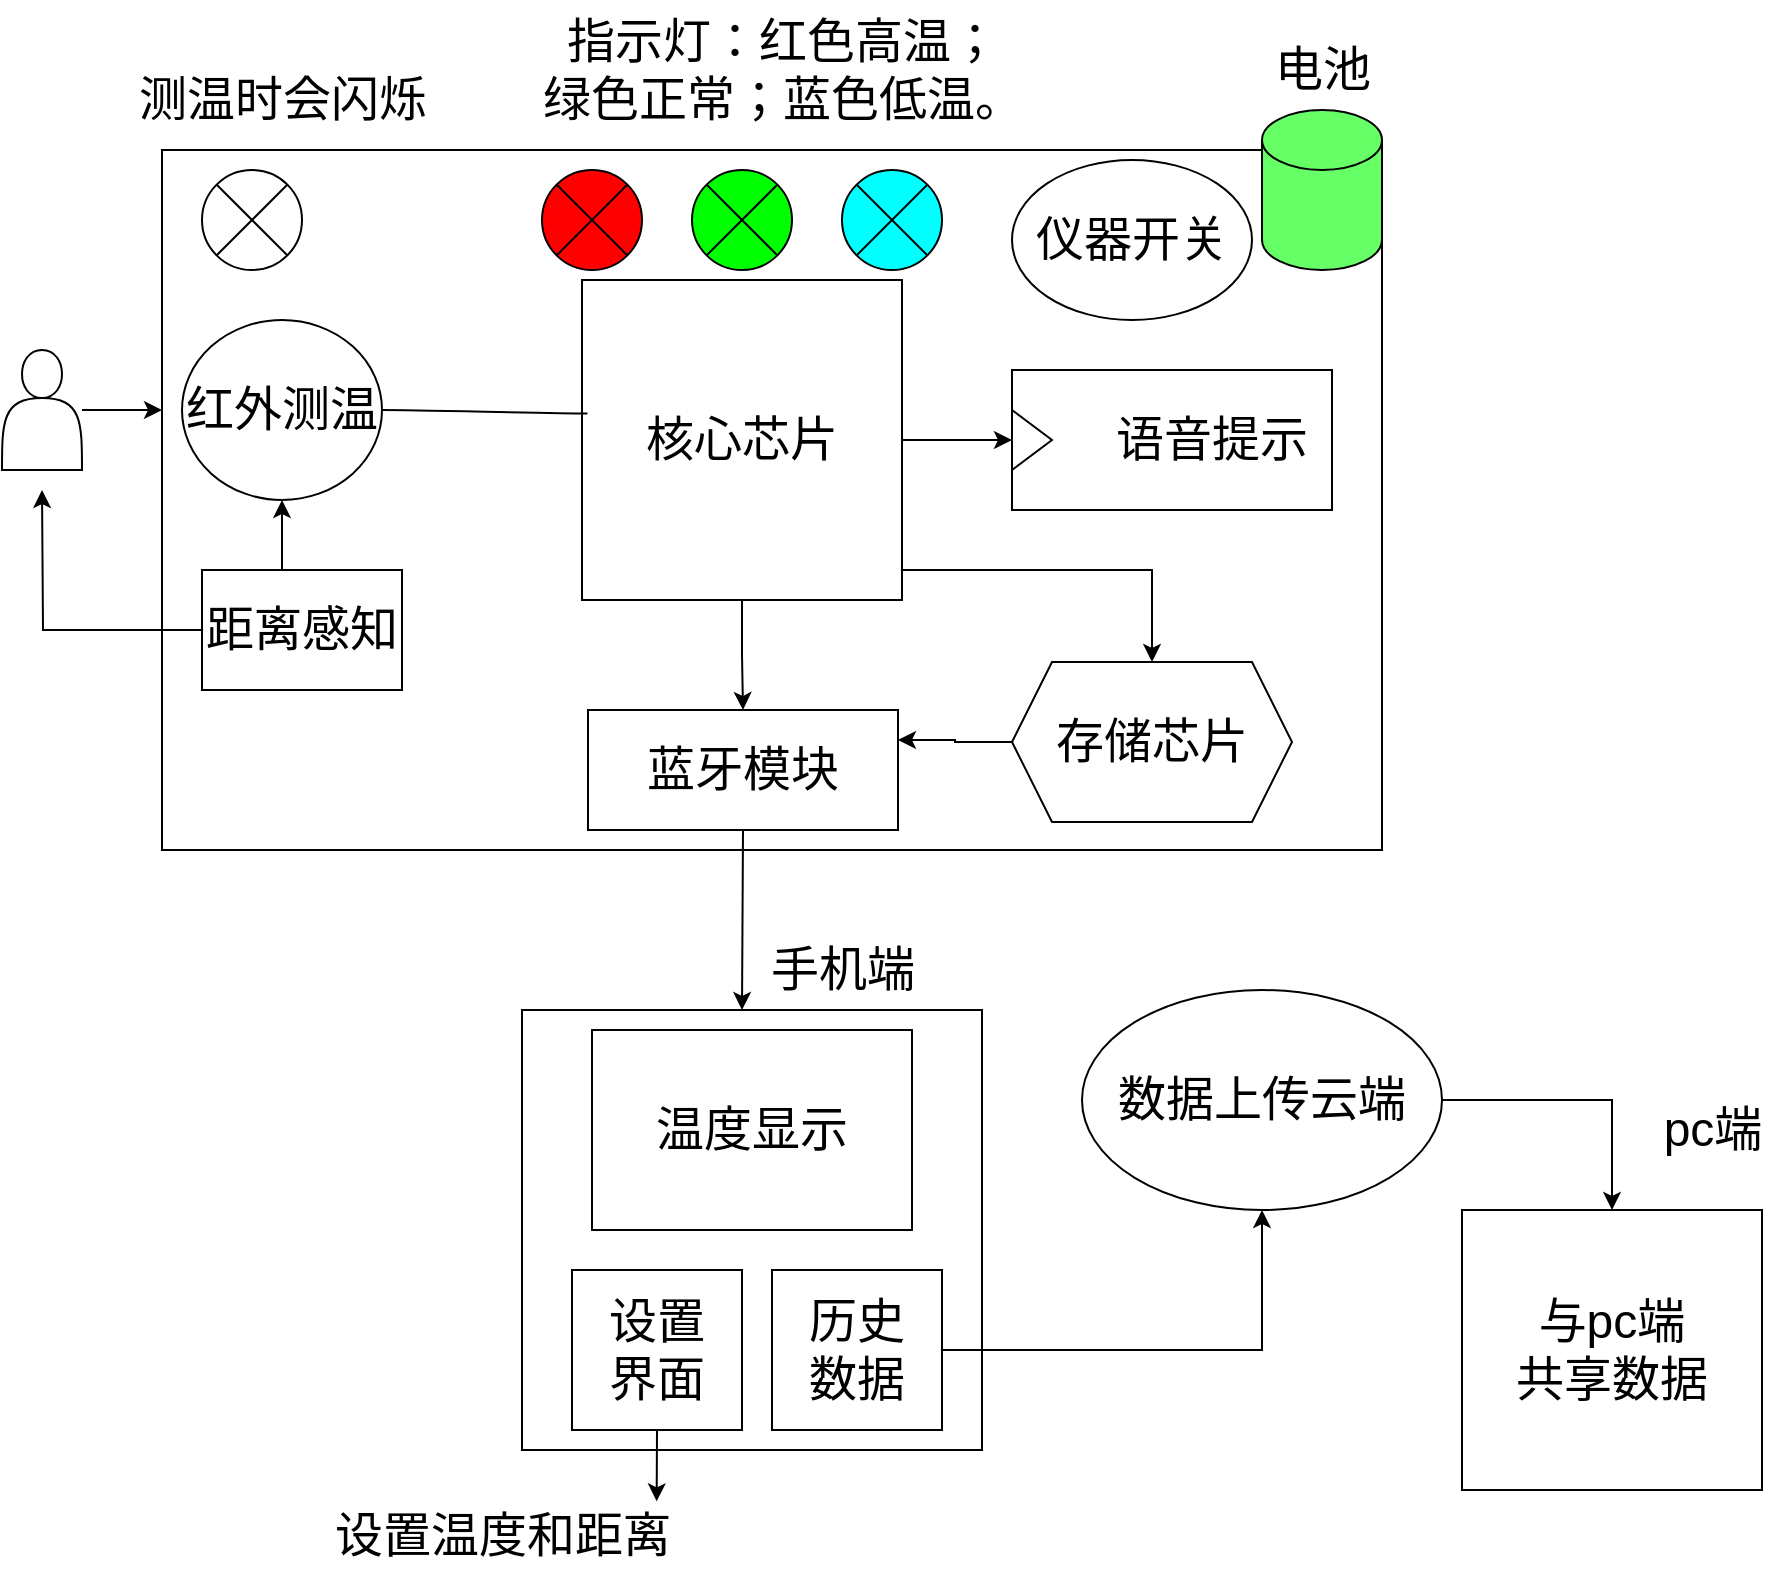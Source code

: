 <mxfile version="24.0.7" type="github">
  <diagram name="Page-1" id="2a216829-ef6e-dabb-86c1-c78162f3ba2b">
    <mxGraphModel dx="2227" dy="1282" grid="0" gridSize="500" guides="1" tooltips="1" connect="1" arrows="1" fold="0" page="0" pageScale="1" pageWidth="850" pageHeight="1100" background="none" math="0" shadow="0">
      <root>
        <mxCell id="0" />
        <mxCell id="1" parent="0" />
        <mxCell id="-mKgr95Z99W6VE-P67Nl-3" value="" style="edgeStyle=orthogonalEdgeStyle;rounded=0;orthogonalLoop=1;jettySize=auto;html=1;" parent="1" source="-mKgr95Z99W6VE-P67Nl-1" target="-mKgr95Z99W6VE-P67Nl-2" edge="1">
          <mxGeometry relative="1" as="geometry">
            <Array as="points">
              <mxPoint x="110" y="361" />
              <mxPoint x="110" y="361" />
            </Array>
          </mxGeometry>
        </mxCell>
        <mxCell id="-mKgr95Z99W6VE-P67Nl-1" value="" style="shape=actor;whiteSpace=wrap;html=1;" parent="1" vertex="1">
          <mxGeometry y="331" width="40" height="60" as="geometry" />
        </mxCell>
        <mxCell id="-mKgr95Z99W6VE-P67Nl-2" value="" style="whiteSpace=wrap;html=1;" parent="1" vertex="1">
          <mxGeometry x="80" y="231" width="610" height="350" as="geometry" />
        </mxCell>
        <mxCell id="-mKgr95Z99W6VE-P67Nl-4" value="&lt;font style=&quot;font-size: 24px;&quot;&gt;红外测温&lt;/font&gt;" style="ellipse;whiteSpace=wrap;html=1;align=center;newEdgeStyle={&quot;edgeStyle&quot;:&quot;entityRelationEdgeStyle&quot;,&quot;startArrow&quot;:&quot;none&quot;,&quot;endArrow&quot;:&quot;none&quot;,&quot;segment&quot;:10,&quot;curved&quot;:1,&quot;sourcePerimeterSpacing&quot;:0,&quot;targetPerimeterSpacing&quot;:0};treeFolding=1;treeMoving=1;" parent="1" vertex="1">
          <mxGeometry x="90" y="316" width="100" height="90" as="geometry" />
        </mxCell>
        <mxCell id="-mKgr95Z99W6VE-P67Nl-6" value="" style="shape=cylinder3;whiteSpace=wrap;html=1;boundedLbl=1;backgroundOutline=1;size=15;fillColor=#66FF66;" parent="1" vertex="1">
          <mxGeometry x="630" y="211" width="60" height="80" as="geometry" />
        </mxCell>
        <mxCell id="-mKgr95Z99W6VE-P67Nl-7" value="&lt;font style=&quot;font-size: 24px;&quot;&gt;电池&lt;/font&gt;" style="text;html=1;align=center;verticalAlign=middle;resizable=0;points=[];autosize=1;strokeColor=none;fillColor=none;" parent="1" vertex="1">
          <mxGeometry x="625" y="171" width="70" height="40" as="geometry" />
        </mxCell>
        <mxCell id="-mKgr95Z99W6VE-P67Nl-8" value="" style="shape=sumEllipse;perimeter=ellipsePerimeter;whiteSpace=wrap;html=1;backgroundOutline=1;" parent="1" vertex="1">
          <mxGeometry x="100" y="241" width="50" height="50" as="geometry" />
        </mxCell>
        <mxCell id="-mKgr95Z99W6VE-P67Nl-9" value="&lt;div&gt;&lt;font style=&quot;font-size: 24px;&quot;&gt;测温时会闪烁&lt;/font&gt;&lt;/div&gt;" style="text;html=1;align=center;verticalAlign=middle;resizable=0;points=[];autosize=1;strokeColor=none;fillColor=none;" parent="1" vertex="1">
          <mxGeometry x="55" y="186" width="170" height="40" as="geometry" />
        </mxCell>
        <mxCell id="-mKgr95Z99W6VE-P67Nl-28" style="edgeStyle=orthogonalEdgeStyle;rounded=0;orthogonalLoop=1;jettySize=auto;html=1;exitX=1;exitY=0.5;exitDx=0;exitDy=0;entryX=0;entryY=0.5;entryDx=0;entryDy=0;" parent="1" source="-mKgr95Z99W6VE-P67Nl-11" target="-mKgr95Z99W6VE-P67Nl-26" edge="1">
          <mxGeometry relative="1" as="geometry" />
        </mxCell>
        <mxCell id="-mKgr95Z99W6VE-P67Nl-38" style="edgeStyle=orthogonalEdgeStyle;rounded=0;orthogonalLoop=1;jettySize=auto;html=1;exitX=0.5;exitY=1;exitDx=0;exitDy=0;entryX=0.5;entryY=0;entryDx=0;entryDy=0;" parent="1" source="-mKgr95Z99W6VE-P67Nl-11" target="-mKgr95Z99W6VE-P67Nl-25" edge="1">
          <mxGeometry relative="1" as="geometry" />
        </mxCell>
        <mxCell id="-mKgr95Z99W6VE-P67Nl-41" style="edgeStyle=orthogonalEdgeStyle;rounded=0;orthogonalLoop=1;jettySize=auto;html=1;exitX=1;exitY=0.75;exitDx=0;exitDy=0;entryX=0.5;entryY=0;entryDx=0;entryDy=0;" parent="1" source="-mKgr95Z99W6VE-P67Nl-11" target="-mKgr95Z99W6VE-P67Nl-39" edge="1">
          <mxGeometry relative="1" as="geometry">
            <Array as="points">
              <mxPoint x="450" y="441" />
              <mxPoint x="575" y="441" />
            </Array>
          </mxGeometry>
        </mxCell>
        <mxCell id="-mKgr95Z99W6VE-P67Nl-11" value="&lt;font style=&quot;font-size: 24px;&quot;&gt;核心芯片&lt;/font&gt;" style="whiteSpace=wrap;html=1;aspect=fixed;" parent="1" vertex="1">
          <mxGeometry x="290" y="296" width="160" height="160" as="geometry" />
        </mxCell>
        <mxCell id="-mKgr95Z99W6VE-P67Nl-36" style="edgeStyle=orthogonalEdgeStyle;rounded=0;orthogonalLoop=1;jettySize=auto;html=1;exitX=0;exitY=0.5;exitDx=0;exitDy=0;" parent="1" source="-mKgr95Z99W6VE-P67Nl-12" edge="1">
          <mxGeometry relative="1" as="geometry">
            <mxPoint x="20" y="401" as="targetPoint" />
          </mxGeometry>
        </mxCell>
        <mxCell id="-mKgr95Z99W6VE-P67Nl-37" style="edgeStyle=orthogonalEdgeStyle;rounded=0;orthogonalLoop=1;jettySize=auto;html=1;exitX=0.5;exitY=0;exitDx=0;exitDy=0;entryX=0.5;entryY=1;entryDx=0;entryDy=0;" parent="1" source="-mKgr95Z99W6VE-P67Nl-12" target="-mKgr95Z99W6VE-P67Nl-4" edge="1">
          <mxGeometry relative="1" as="geometry" />
        </mxCell>
        <mxCell id="-mKgr95Z99W6VE-P67Nl-12" value="&lt;font style=&quot;font-size: 24px;&quot;&gt;距离感知&lt;/font&gt;" style="rounded=0;whiteSpace=wrap;html=1;" parent="1" vertex="1">
          <mxGeometry x="100" y="441" width="100" height="60" as="geometry" />
        </mxCell>
        <mxCell id="-mKgr95Z99W6VE-P67Nl-13" value="" style="shape=sumEllipse;perimeter=ellipsePerimeter;whiteSpace=wrap;html=1;backgroundOutline=1;strokeColor=#000000;shadow=0;fillColor=#FF0000;" parent="1" vertex="1">
          <mxGeometry x="270" y="241" width="50" height="50" as="geometry" />
        </mxCell>
        <mxCell id="-mKgr95Z99W6VE-P67Nl-15" value="" style="shape=sumEllipse;perimeter=ellipsePerimeter;whiteSpace=wrap;html=1;backgroundOutline=1;strokeColor=#000000;fillColor=#00FF00;" parent="1" vertex="1">
          <mxGeometry x="345" y="241" width="50" height="50" as="geometry" />
        </mxCell>
        <mxCell id="-mKgr95Z99W6VE-P67Nl-16" value="" style="shape=sumEllipse;perimeter=ellipsePerimeter;whiteSpace=wrap;html=1;backgroundOutline=1;strokeColor=#000000;fillColor=#00FFFF;" parent="1" vertex="1">
          <mxGeometry x="420" y="241" width="50" height="50" as="geometry" />
        </mxCell>
        <mxCell id="-mKgr95Z99W6VE-P67Nl-18" value="&lt;font style=&quot;font-size: 24px;&quot;&gt;指示灯：&lt;/font&gt;&lt;span style=&quot;font-size: 24px; background-color: initial;&quot;&gt;红色高温；&lt;/span&gt;&lt;div&gt;&lt;div&gt;&lt;font style=&quot;font-size: 24px;&quot;&gt;绿色正常；&lt;/font&gt;&lt;span style=&quot;font-size: 24px; background-color: initial;&quot;&gt;蓝色低温。&lt;/span&gt;&lt;/div&gt;&lt;/div&gt;" style="text;html=1;align=center;verticalAlign=middle;resizable=0;points=[];autosize=1;strokeColor=none;fillColor=none;" parent="1" vertex="1">
          <mxGeometry x="260" y="156" width="260" height="70" as="geometry" />
        </mxCell>
        <mxCell id="-mKgr95Z99W6VE-P67Nl-19" value="&lt;font style=&quot;font-size: 24px;&quot;&gt;仪器开关&lt;/font&gt;" style="ellipse;whiteSpace=wrap;html=1;" parent="1" vertex="1">
          <mxGeometry x="505" y="236" width="120" height="80" as="geometry" />
        </mxCell>
        <mxCell id="-mKgr95Z99W6VE-P67Nl-22" style="edgeStyle=entityRelationEdgeStyle;rounded=0;orthogonalLoop=1;jettySize=auto;html=1;startArrow=none;endArrow=none;segment=10;curved=1;sourcePerimeterSpacing=0;targetPerimeterSpacing=0;exitX=1;exitY=0.5;exitDx=0;exitDy=0;entryX=0.017;entryY=0.417;entryDx=0;entryDy=0;entryPerimeter=0;" parent="1" source="-mKgr95Z99W6VE-P67Nl-4" target="-mKgr95Z99W6VE-P67Nl-11" edge="1">
          <mxGeometry relative="1" as="geometry" />
        </mxCell>
        <mxCell id="-mKgr95Z99W6VE-P67Nl-43" style="edgeStyle=orthogonalEdgeStyle;rounded=0;orthogonalLoop=1;jettySize=auto;html=1;exitX=0.5;exitY=1;exitDx=0;exitDy=0;" parent="1" source="-mKgr95Z99W6VE-P67Nl-25" edge="1">
          <mxGeometry relative="1" as="geometry">
            <mxPoint x="370" y="661" as="targetPoint" />
          </mxGeometry>
        </mxCell>
        <mxCell id="-mKgr95Z99W6VE-P67Nl-25" value="&lt;font style=&quot;font-size: 24px;&quot;&gt;蓝牙模块&lt;/font&gt;" style="rounded=0;whiteSpace=wrap;html=1;" parent="1" vertex="1">
          <mxGeometry x="293" y="511" width="155" height="60" as="geometry" />
        </mxCell>
        <mxCell id="-mKgr95Z99W6VE-P67Nl-26" value="&lt;font style=&quot;font-size: 24px;&quot;&gt;&amp;nbsp; &amp;nbsp; &amp;nbsp; 语音提示&lt;/font&gt;" style="html=1;whiteSpace=wrap;container=1;recursiveResize=0;collapsible=0;" parent="1" vertex="1">
          <mxGeometry x="505" y="341" width="160" height="70" as="geometry" />
        </mxCell>
        <mxCell id="-mKgr95Z99W6VE-P67Nl-27" value="" style="triangle;html=1;whiteSpace=wrap;" parent="-mKgr95Z99W6VE-P67Nl-26" vertex="1">
          <mxGeometry y="20" width="20" height="30" as="geometry" />
        </mxCell>
        <mxCell id="-mKgr95Z99W6VE-P67Nl-42" style="edgeStyle=orthogonalEdgeStyle;rounded=0;orthogonalLoop=1;jettySize=auto;html=1;exitX=0;exitY=0.5;exitDx=0;exitDy=0;entryX=1;entryY=0.25;entryDx=0;entryDy=0;" parent="1" source="-mKgr95Z99W6VE-P67Nl-39" target="-mKgr95Z99W6VE-P67Nl-25" edge="1">
          <mxGeometry relative="1" as="geometry" />
        </mxCell>
        <mxCell id="-mKgr95Z99W6VE-P67Nl-39" value="&lt;font style=&quot;font-size: 24px;&quot;&gt;存储芯片&lt;/font&gt;" style="shape=hexagon;perimeter=hexagonPerimeter2;whiteSpace=wrap;html=1;fixedSize=1;" parent="1" vertex="1">
          <mxGeometry x="505" y="487" width="140" height="80" as="geometry" />
        </mxCell>
        <mxCell id="-mKgr95Z99W6VE-P67Nl-44" value="" style="rounded=0;whiteSpace=wrap;html=1;" parent="1" vertex="1">
          <mxGeometry x="260" y="661" width="230" height="220" as="geometry" />
        </mxCell>
        <mxCell id="-mKgr95Z99W6VE-P67Nl-46" value="&lt;font style=&quot;font-size: 24px;&quot;&gt;手机端&lt;/font&gt;" style="text;html=1;align=center;verticalAlign=middle;resizable=0;points=[];autosize=1;strokeColor=none;fillColor=none;" parent="1" vertex="1">
          <mxGeometry x="370" y="621" width="100" height="40" as="geometry" />
        </mxCell>
        <mxCell id="-mKgr95Z99W6VE-P67Nl-47" value="&lt;font style=&quot;font-size: 24px;&quot;&gt;温度显示&lt;/font&gt;" style="rounded=0;whiteSpace=wrap;html=1;" parent="1" vertex="1">
          <mxGeometry x="295" y="671" width="160" height="100" as="geometry" />
        </mxCell>
        <mxCell id="-mKgr95Z99W6VE-P67Nl-55" style="edgeStyle=orthogonalEdgeStyle;rounded=0;orthogonalLoop=1;jettySize=auto;html=1;exitX=1;exitY=0.5;exitDx=0;exitDy=0;entryX=0.5;entryY=1;entryDx=0;entryDy=0;" parent="1" source="-mKgr95Z99W6VE-P67Nl-49" target="-mKgr95Z99W6VE-P67Nl-54" edge="1">
          <mxGeometry relative="1" as="geometry" />
        </mxCell>
        <mxCell id="-mKgr95Z99W6VE-P67Nl-49" value="&lt;font style=&quot;font-size: 24px;&quot;&gt;历史&lt;/font&gt;&lt;div&gt;&lt;font style=&quot;font-size: 24px;&quot;&gt;数据&lt;/font&gt;&lt;/div&gt;" style="rounded=0;whiteSpace=wrap;html=1;" parent="1" vertex="1">
          <mxGeometry x="385" y="791" width="85" height="80" as="geometry" />
        </mxCell>
        <mxCell id="-mKgr95Z99W6VE-P67Nl-50" value="&lt;span style=&quot;font-size: 24px;&quot;&gt;设置&lt;/span&gt;&lt;div&gt;&lt;span style=&quot;font-size: 24px;&quot;&gt;界面&lt;/span&gt;&lt;/div&gt;" style="rounded=0;whiteSpace=wrap;html=1;" parent="1" vertex="1">
          <mxGeometry x="285" y="791" width="85" height="80" as="geometry" />
        </mxCell>
        <mxCell id="-mKgr95Z99W6VE-P67Nl-52" value="&lt;font style=&quot;font-size: 24px;&quot;&gt;设置温度和距离&lt;/font&gt;" style="text;html=1;align=center;verticalAlign=middle;resizable=0;points=[];autosize=1;strokeColor=none;fillColor=none;" parent="1" vertex="1">
          <mxGeometry x="155" y="904" width="190" height="40" as="geometry" />
        </mxCell>
        <mxCell id="-mKgr95Z99W6VE-P67Nl-53" style="edgeStyle=orthogonalEdgeStyle;rounded=0;orthogonalLoop=1;jettySize=auto;html=1;exitX=0.5;exitY=1;exitDx=0;exitDy=0;entryX=0.907;entryY=0.067;entryDx=0;entryDy=0;entryPerimeter=0;" parent="1" source="-mKgr95Z99W6VE-P67Nl-50" target="-mKgr95Z99W6VE-P67Nl-52" edge="1">
          <mxGeometry relative="1" as="geometry" />
        </mxCell>
        <mxCell id="-mKgr95Z99W6VE-P67Nl-58" style="edgeStyle=orthogonalEdgeStyle;rounded=0;orthogonalLoop=1;jettySize=auto;html=1;exitX=1;exitY=0.5;exitDx=0;exitDy=0;entryX=0.5;entryY=0;entryDx=0;entryDy=0;" parent="1" source="-mKgr95Z99W6VE-P67Nl-54" target="-mKgr95Z99W6VE-P67Nl-56" edge="1">
          <mxGeometry relative="1" as="geometry" />
        </mxCell>
        <mxCell id="-mKgr95Z99W6VE-P67Nl-54" value="&lt;font style=&quot;font-size: 24px;&quot;&gt;数据上传云端&lt;/font&gt;" style="ellipse;whiteSpace=wrap;html=1;" parent="1" vertex="1">
          <mxGeometry x="540" y="651" width="180" height="110" as="geometry" />
        </mxCell>
        <mxCell id="-mKgr95Z99W6VE-P67Nl-56" value="&lt;font style=&quot;font-size: 24px;&quot;&gt;与pc端&lt;/font&gt;&lt;div&gt;&lt;font style=&quot;font-size: 24px;&quot;&gt;共享数据&lt;/font&gt;&lt;/div&gt;" style="whiteSpace=wrap;html=1;" parent="1" vertex="1">
          <mxGeometry x="730" y="761" width="150" height="140" as="geometry" />
        </mxCell>
        <mxCell id="-mKgr95Z99W6VE-P67Nl-59" value="&lt;font style=&quot;font-size: 24px;&quot;&gt;pc端&lt;/font&gt;" style="text;html=1;align=center;verticalAlign=middle;resizable=0;points=[];autosize=1;strokeColor=none;fillColor=none;" parent="1" vertex="1">
          <mxGeometry x="820" y="701" width="70" height="40" as="geometry" />
        </mxCell>
      </root>
    </mxGraphModel>
  </diagram>
</mxfile>
